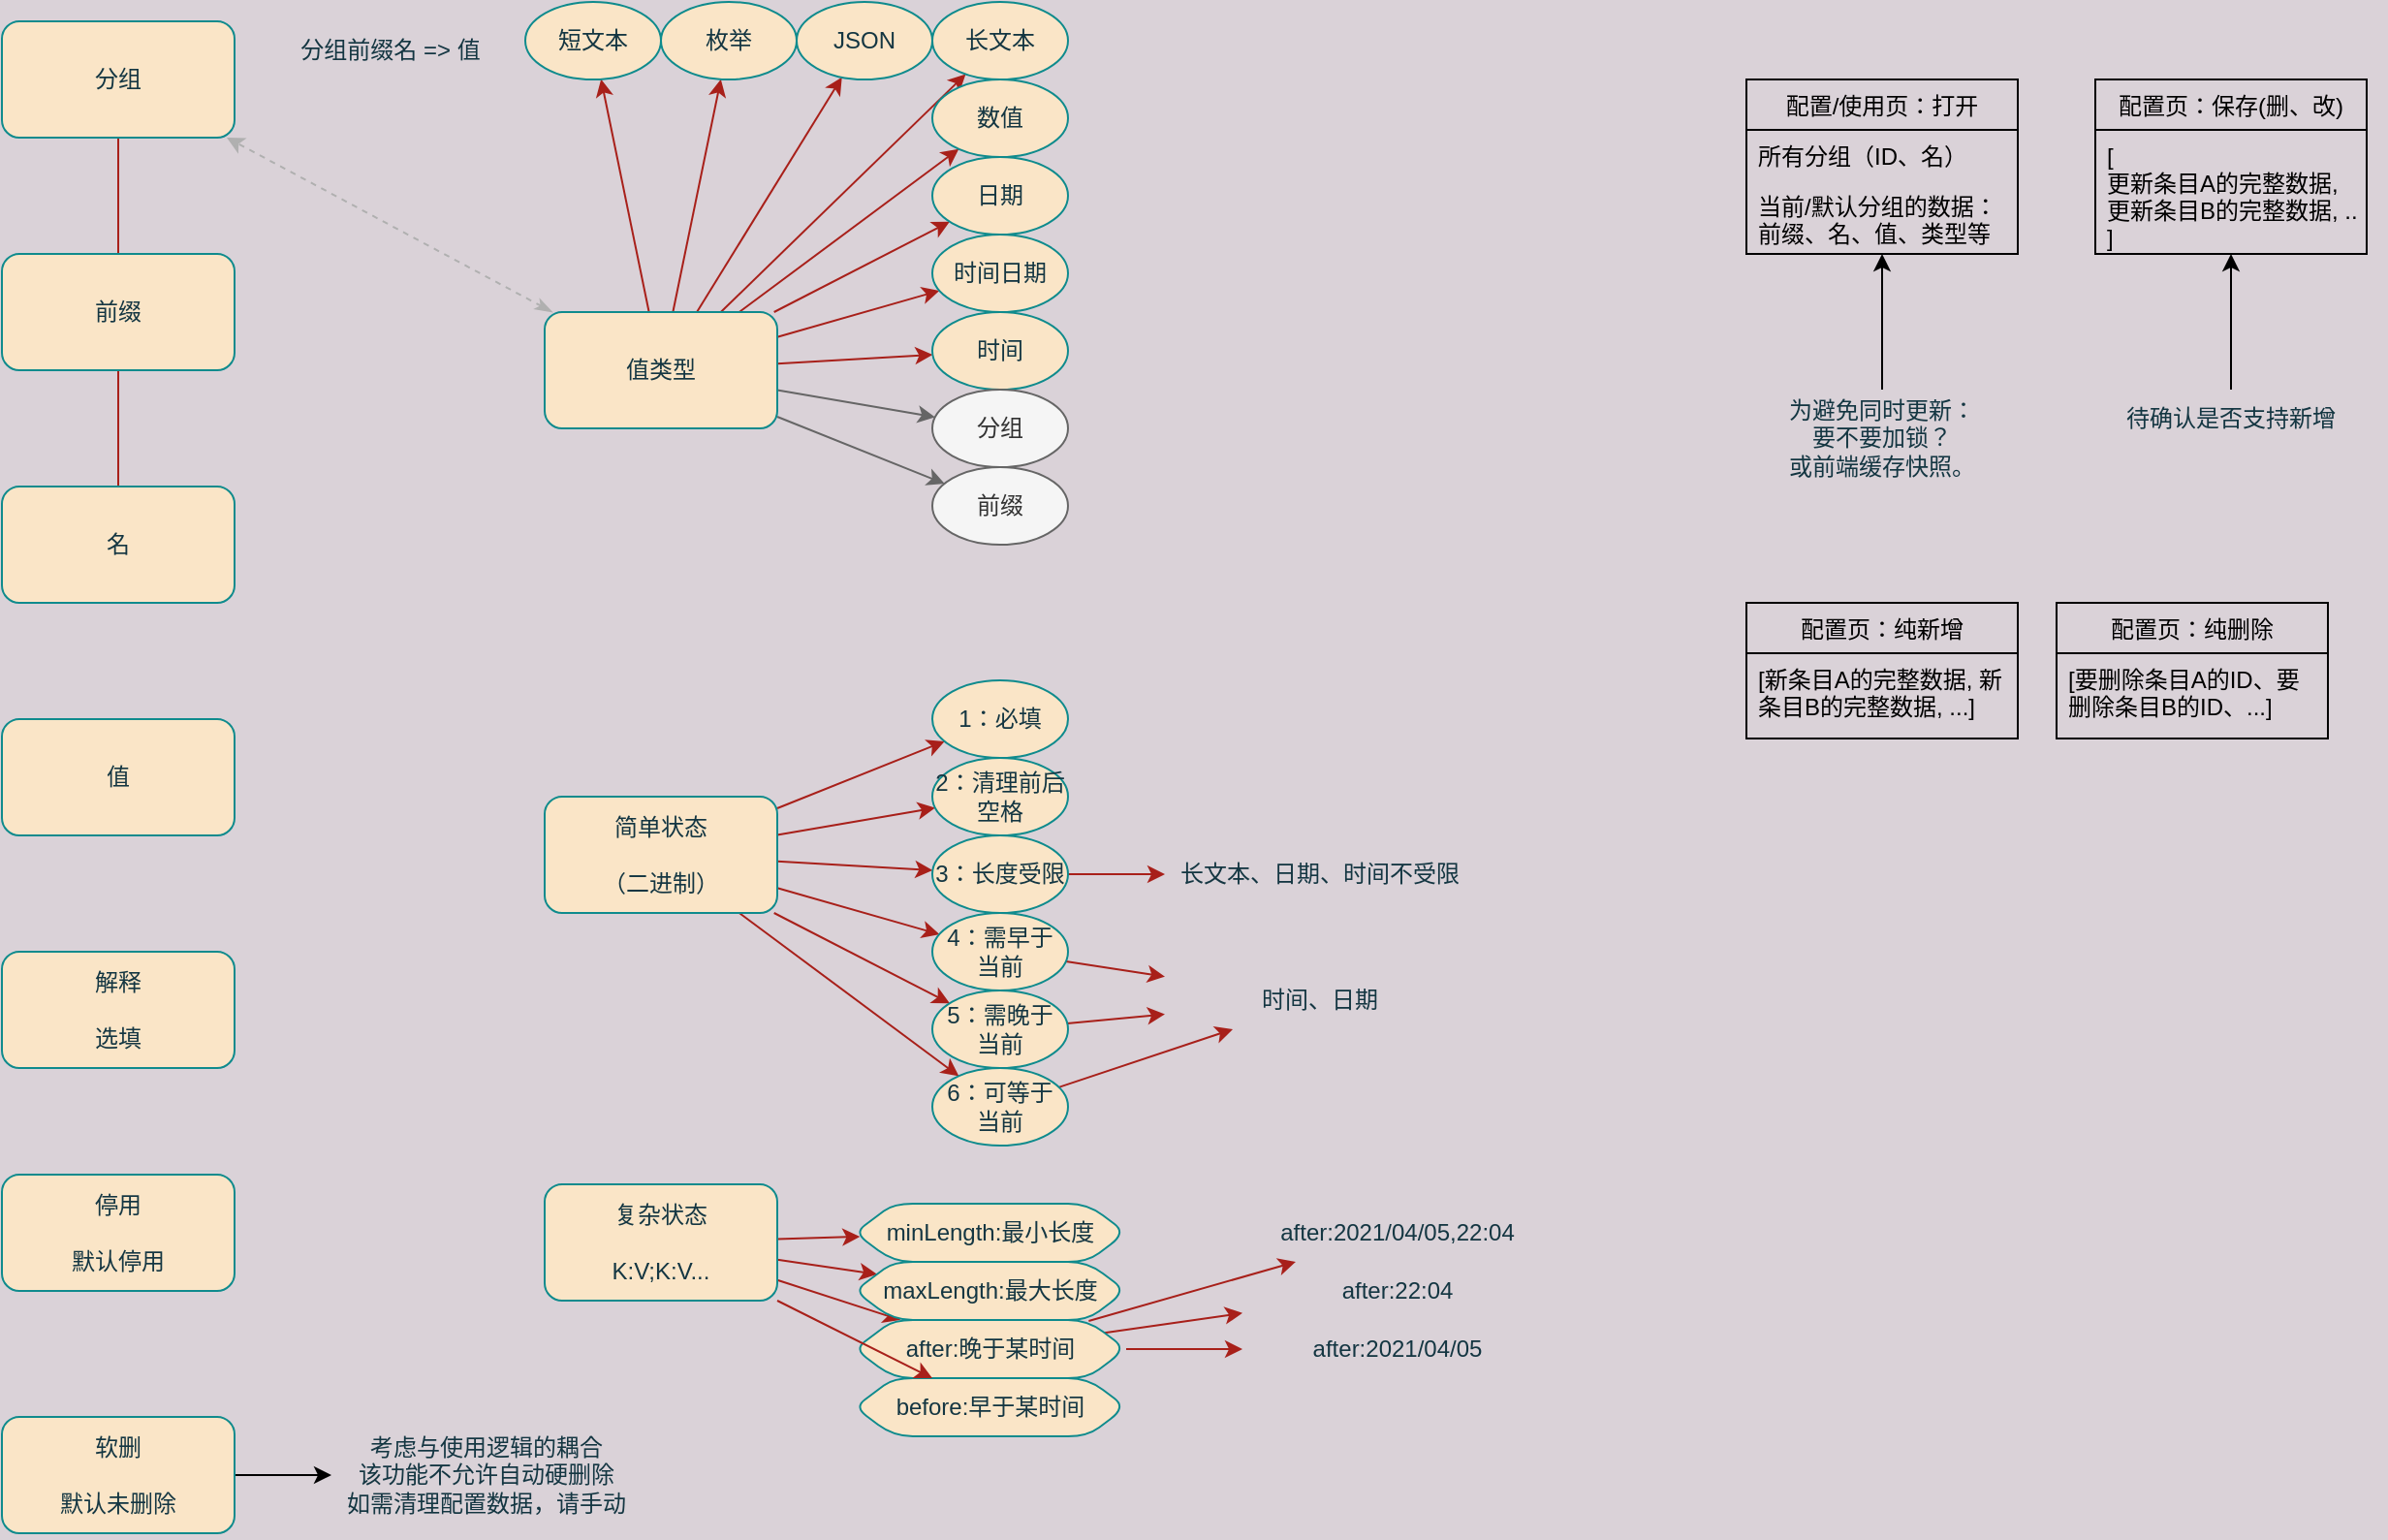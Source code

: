 <mxfile version="20.0.4" type="github">
  <diagram id="iMI9avvByJYGrVJphxww" name="配置表">
    <mxGraphModel dx="1422" dy="762" grid="1" gridSize="10" guides="1" tooltips="1" connect="1" arrows="1" fold="1" page="1" pageScale="1" pageWidth="827" pageHeight="1169" background="#DAD2D8" math="0" shadow="0">
      <root>
        <mxCell id="0" />
        <mxCell id="1" parent="0" />
        <mxCell id="czFrzgMa1SwxG-ueNA2U-9" style="rounded=1;orthogonalLoop=1;jettySize=auto;html=1;labelBackgroundColor=#DAD2D8;strokeColor=#A8201A;fontColor=#143642;" parent="1" source="czFrzgMa1SwxG-ueNA2U-1" target="czFrzgMa1SwxG-ueNA2U-8" edge="1">
          <mxGeometry relative="1" as="geometry" />
        </mxCell>
        <mxCell id="czFrzgMa1SwxG-ueNA2U-11" style="rounded=1;orthogonalLoop=1;jettySize=auto;html=1;labelBackgroundColor=#DAD2D8;strokeColor=#A8201A;fontColor=#143642;" parent="1" source="czFrzgMa1SwxG-ueNA2U-1" target="czFrzgMa1SwxG-ueNA2U-10" edge="1">
          <mxGeometry relative="1" as="geometry" />
        </mxCell>
        <mxCell id="czFrzgMa1SwxG-ueNA2U-13" style="rounded=1;orthogonalLoop=1;jettySize=auto;html=1;labelBackgroundColor=#DAD2D8;strokeColor=#A8201A;fontColor=#143642;" parent="1" source="czFrzgMa1SwxG-ueNA2U-1" target="czFrzgMa1SwxG-ueNA2U-12" edge="1">
          <mxGeometry relative="1" as="geometry" />
        </mxCell>
        <mxCell id="czFrzgMa1SwxG-ueNA2U-15" style="rounded=1;orthogonalLoop=1;jettySize=auto;html=1;labelBackgroundColor=#DAD2D8;strokeColor=#A8201A;fontColor=#143642;" parent="1" source="czFrzgMa1SwxG-ueNA2U-1" target="czFrzgMa1SwxG-ueNA2U-14" edge="1">
          <mxGeometry relative="1" as="geometry" />
        </mxCell>
        <mxCell id="czFrzgMa1SwxG-ueNA2U-17" style="rounded=1;orthogonalLoop=1;jettySize=auto;html=1;labelBackgroundColor=#DAD2D8;strokeColor=#A8201A;fontColor=#143642;" parent="1" source="czFrzgMa1SwxG-ueNA2U-1" target="czFrzgMa1SwxG-ueNA2U-16" edge="1">
          <mxGeometry relative="1" as="geometry" />
        </mxCell>
        <mxCell id="czFrzgMa1SwxG-ueNA2U-20" style="rounded=1;orthogonalLoop=1;jettySize=auto;html=1;labelBackgroundColor=#DAD2D8;strokeColor=#A8201A;fontColor=#143642;" parent="1" source="czFrzgMa1SwxG-ueNA2U-1" target="czFrzgMa1SwxG-ueNA2U-18" edge="1">
          <mxGeometry relative="1" as="geometry" />
        </mxCell>
        <mxCell id="czFrzgMa1SwxG-ueNA2U-23" style="edgeStyle=none;rounded=1;orthogonalLoop=1;jettySize=auto;html=1;elbow=vertical;labelBackgroundColor=#DAD2D8;strokeColor=#A8201A;fontColor=#143642;" parent="1" source="czFrzgMa1SwxG-ueNA2U-1" target="czFrzgMa1SwxG-ueNA2U-21" edge="1">
          <mxGeometry relative="1" as="geometry" />
        </mxCell>
        <mxCell id="czFrzgMa1SwxG-ueNA2U-25" style="edgeStyle=none;rounded=1;orthogonalLoop=1;jettySize=auto;html=1;elbow=vertical;labelBackgroundColor=#DAD2D8;strokeColor=#A8201A;fontColor=#143642;" parent="1" source="czFrzgMa1SwxG-ueNA2U-1" target="czFrzgMa1SwxG-ueNA2U-24" edge="1">
          <mxGeometry relative="1" as="geometry" />
        </mxCell>
        <mxCell id="czFrzgMa1SwxG-ueNA2U-73" style="rounded=1;sketch=0;orthogonalLoop=1;jettySize=auto;html=1;fontColor=#143642;strokeColor=#666666;fillColor=#f5f5f5;" parent="1" source="czFrzgMa1SwxG-ueNA2U-1" target="czFrzgMa1SwxG-ueNA2U-72" edge="1">
          <mxGeometry relative="1" as="geometry" />
        </mxCell>
        <mxCell id="czFrzgMa1SwxG-ueNA2U-74" style="edgeStyle=none;curved=0;rounded=1;sketch=0;orthogonalLoop=1;jettySize=auto;html=1;fontColor=#143642;strokeColor=#B0B0B0;fillColor=#FAE5C7;startArrow=classicThin;startFill=1;dashed=1;" parent="1" source="czFrzgMa1SwxG-ueNA2U-1" target="czFrzgMa1SwxG-ueNA2U-2" edge="1">
          <mxGeometry relative="1" as="geometry" />
        </mxCell>
        <mxCell id="G_joC-zrVO_ibv1kbdwe-27" style="rounded=0;orthogonalLoop=1;jettySize=auto;html=1;fillColor=#f5f5f5;strokeColor=#666666;" edge="1" parent="1" source="czFrzgMa1SwxG-ueNA2U-1" target="G_joC-zrVO_ibv1kbdwe-26">
          <mxGeometry relative="1" as="geometry" />
        </mxCell>
        <mxCell id="czFrzgMa1SwxG-ueNA2U-1" value="值类型" style="rounded=1;whiteSpace=wrap;html=1;fillColor=#FAE5C7;strokeColor=#0F8B8D;fontColor=#143642;" parent="1" vertex="1">
          <mxGeometry x="320" y="190" width="120" height="60" as="geometry" />
        </mxCell>
        <mxCell id="czFrzgMa1SwxG-ueNA2U-75" value="" style="edgeStyle=none;curved=0;rounded=1;sketch=0;orthogonalLoop=1;jettySize=auto;html=1;fontColor=#143642;startArrow=none;startFill=0;strokeColor=#A8201A;fillColor=#FAE5C7;endArrow=none;endFill=0;" parent="1" source="czFrzgMa1SwxG-ueNA2U-2" target="czFrzgMa1SwxG-ueNA2U-3" edge="1">
          <mxGeometry relative="1" as="geometry" />
        </mxCell>
        <mxCell id="czFrzgMa1SwxG-ueNA2U-2" value="分组" style="rounded=1;whiteSpace=wrap;html=1;fillColor=#FAE5C7;strokeColor=#0F8B8D;fontColor=#143642;" parent="1" vertex="1">
          <mxGeometry x="40" y="40" width="120" height="60" as="geometry" />
        </mxCell>
        <mxCell id="czFrzgMa1SwxG-ueNA2U-76" value="" style="edgeStyle=none;curved=0;rounded=1;sketch=0;orthogonalLoop=1;jettySize=auto;html=1;fontColor=#143642;startArrow=none;startFill=0;endArrow=none;endFill=0;strokeColor=#A8201A;fillColor=#FAE5C7;" parent="1" source="czFrzgMa1SwxG-ueNA2U-3" target="czFrzgMa1SwxG-ueNA2U-4" edge="1">
          <mxGeometry relative="1" as="geometry" />
        </mxCell>
        <mxCell id="czFrzgMa1SwxG-ueNA2U-3" value="前缀" style="rounded=1;whiteSpace=wrap;html=1;fillColor=#FAE5C7;strokeColor=#0F8B8D;fontColor=#143642;" parent="1" vertex="1">
          <mxGeometry x="40" y="160" width="120" height="60" as="geometry" />
        </mxCell>
        <mxCell id="czFrzgMa1SwxG-ueNA2U-4" value="名" style="rounded=1;whiteSpace=wrap;html=1;fillColor=#FAE5C7;strokeColor=#0F8B8D;fontColor=#143642;" parent="1" vertex="1">
          <mxGeometry x="40" y="280" width="120" height="60" as="geometry" />
        </mxCell>
        <mxCell id="czFrzgMa1SwxG-ueNA2U-5" value="值" style="rounded=1;whiteSpace=wrap;html=1;fillColor=#FAE5C7;strokeColor=#0F8B8D;fontColor=#143642;" parent="1" vertex="1">
          <mxGeometry x="40" y="400" width="120" height="60" as="geometry" />
        </mxCell>
        <mxCell id="czFrzgMa1SwxG-ueNA2U-27" style="edgeStyle=none;rounded=1;orthogonalLoop=1;jettySize=auto;html=1;elbow=vertical;labelBackgroundColor=#DAD2D8;strokeColor=#A8201A;fontColor=#143642;" parent="1" source="czFrzgMa1SwxG-ueNA2U-6" target="czFrzgMa1SwxG-ueNA2U-26" edge="1">
          <mxGeometry relative="1" as="geometry" />
        </mxCell>
        <mxCell id="czFrzgMa1SwxG-ueNA2U-29" style="edgeStyle=none;rounded=1;orthogonalLoop=1;jettySize=auto;html=1;elbow=vertical;labelBackgroundColor=#DAD2D8;strokeColor=#A8201A;fontColor=#143642;" parent="1" source="czFrzgMa1SwxG-ueNA2U-6" target="czFrzgMa1SwxG-ueNA2U-28" edge="1">
          <mxGeometry relative="1" as="geometry" />
        </mxCell>
        <mxCell id="czFrzgMa1SwxG-ueNA2U-39" style="edgeStyle=none;rounded=1;orthogonalLoop=1;jettySize=auto;html=1;elbow=vertical;labelBackgroundColor=#DAD2D8;strokeColor=#A8201A;fontColor=#143642;" parent="1" source="czFrzgMa1SwxG-ueNA2U-6" target="czFrzgMa1SwxG-ueNA2U-38" edge="1">
          <mxGeometry relative="1" as="geometry" />
        </mxCell>
        <mxCell id="czFrzgMa1SwxG-ueNA2U-51" style="edgeStyle=none;rounded=1;orthogonalLoop=1;jettySize=auto;html=1;elbow=vertical;labelBackgroundColor=#DAD2D8;strokeColor=#A8201A;fontColor=#143642;" parent="1" source="czFrzgMa1SwxG-ueNA2U-6" target="czFrzgMa1SwxG-ueNA2U-50" edge="1">
          <mxGeometry relative="1" as="geometry" />
        </mxCell>
        <mxCell id="czFrzgMa1SwxG-ueNA2U-58" style="edgeStyle=none;rounded=1;orthogonalLoop=1;jettySize=auto;html=1;elbow=vertical;labelBackgroundColor=#DAD2D8;strokeColor=#A8201A;fontColor=#143642;" parent="1" source="czFrzgMa1SwxG-ueNA2U-6" target="czFrzgMa1SwxG-ueNA2U-56" edge="1">
          <mxGeometry relative="1" as="geometry" />
        </mxCell>
        <mxCell id="czFrzgMa1SwxG-ueNA2U-71" style="edgeStyle=none;shape=connector;rounded=1;orthogonalLoop=1;jettySize=auto;html=1;labelBackgroundColor=#DAD2D8;fontFamily=Helvetica;fontSize=11;fontColor=#143642;endArrow=classic;strokeColor=#A8201A;elbow=vertical;" parent="1" source="czFrzgMa1SwxG-ueNA2U-6" target="czFrzgMa1SwxG-ueNA2U-69" edge="1">
          <mxGeometry relative="1" as="geometry" />
        </mxCell>
        <mxCell id="czFrzgMa1SwxG-ueNA2U-6" value="简单状态&lt;br&gt;&lt;br&gt;（二进制）" style="rounded=1;whiteSpace=wrap;html=1;fillColor=#FAE5C7;strokeColor=#0F8B8D;fontColor=#143642;" parent="1" vertex="1">
          <mxGeometry x="320" y="440" width="120" height="60" as="geometry" />
        </mxCell>
        <mxCell id="czFrzgMa1SwxG-ueNA2U-8" value="短文本" style="ellipse;whiteSpace=wrap;html=1;rounded=1;fillColor=#FAE5C7;strokeColor=#0F8B8D;fontColor=#143642;" parent="1" vertex="1">
          <mxGeometry x="310" y="30" width="70" height="40" as="geometry" />
        </mxCell>
        <mxCell id="czFrzgMa1SwxG-ueNA2U-10" value="长文本" style="ellipse;whiteSpace=wrap;html=1;rounded=1;fillColor=#FAE5C7;strokeColor=#0F8B8D;fontColor=#143642;" parent="1" vertex="1">
          <mxGeometry x="520" y="30" width="70" height="40" as="geometry" />
        </mxCell>
        <mxCell id="czFrzgMa1SwxG-ueNA2U-12" value="数值" style="ellipse;whiteSpace=wrap;html=1;rounded=1;fillColor=#FAE5C7;strokeColor=#0F8B8D;fontColor=#143642;" parent="1" vertex="1">
          <mxGeometry x="520" y="70" width="70" height="40" as="geometry" />
        </mxCell>
        <mxCell id="czFrzgMa1SwxG-ueNA2U-14" value="日期" style="ellipse;whiteSpace=wrap;html=1;rounded=1;fillColor=#FAE5C7;strokeColor=#0F8B8D;fontColor=#143642;" parent="1" vertex="1">
          <mxGeometry x="520" y="110" width="70" height="40" as="geometry" />
        </mxCell>
        <mxCell id="czFrzgMa1SwxG-ueNA2U-16" value="时间日期" style="ellipse;whiteSpace=wrap;html=1;rounded=1;fillColor=#FAE5C7;strokeColor=#0F8B8D;fontColor=#143642;" parent="1" vertex="1">
          <mxGeometry x="520" y="150" width="70" height="40" as="geometry" />
        </mxCell>
        <mxCell id="czFrzgMa1SwxG-ueNA2U-18" value="时间" style="ellipse;whiteSpace=wrap;html=1;rounded=1;fillColor=#FAE5C7;strokeColor=#0F8B8D;fontColor=#143642;" parent="1" vertex="1">
          <mxGeometry x="520" y="190" width="70" height="40" as="geometry" />
        </mxCell>
        <mxCell id="czFrzgMa1SwxG-ueNA2U-21" value="枚举" style="ellipse;whiteSpace=wrap;html=1;rounded=1;fillColor=#FAE5C7;strokeColor=#0F8B8D;fontColor=#143642;" parent="1" vertex="1">
          <mxGeometry x="380" y="30" width="70" height="40" as="geometry" />
        </mxCell>
        <mxCell id="czFrzgMa1SwxG-ueNA2U-24" value="JSON" style="ellipse;whiteSpace=wrap;html=1;rounded=1;fillColor=#FAE5C7;strokeColor=#0F8B8D;fontColor=#143642;" parent="1" vertex="1">
          <mxGeometry x="450" y="30" width="70" height="40" as="geometry" />
        </mxCell>
        <mxCell id="czFrzgMa1SwxG-ueNA2U-26" value="1：必填" style="ellipse;whiteSpace=wrap;html=1;rounded=1;fillColor=#FAE5C7;strokeColor=#0F8B8D;fontColor=#143642;" parent="1" vertex="1">
          <mxGeometry x="520" y="380" width="70" height="40" as="geometry" />
        </mxCell>
        <mxCell id="czFrzgMa1SwxG-ueNA2U-28" value="2：清理前后空格" style="ellipse;whiteSpace=wrap;html=1;rounded=1;fillColor=#FAE5C7;strokeColor=#0F8B8D;fontColor=#143642;" parent="1" vertex="1">
          <mxGeometry x="520" y="420" width="70" height="40" as="geometry" />
        </mxCell>
        <mxCell id="czFrzgMa1SwxG-ueNA2U-33" value="分组前缀名 =&amp;gt; 值" style="text;html=1;align=center;verticalAlign=middle;resizable=0;points=[];autosize=1;strokeColor=none;fillColor=none;fontColor=#143642;" parent="1" vertex="1">
          <mxGeometry x="180" y="40" width="120" height="30" as="geometry" />
        </mxCell>
        <mxCell id="czFrzgMa1SwxG-ueNA2U-34" value="解释&lt;br&gt;&lt;br&gt;选填" style="rounded=1;whiteSpace=wrap;html=1;fillColor=#FAE5C7;strokeColor=#0F8B8D;fontColor=#143642;" parent="1" vertex="1">
          <mxGeometry x="40" y="520" width="120" height="60" as="geometry" />
        </mxCell>
        <mxCell id="czFrzgMa1SwxG-ueNA2U-44" style="edgeStyle=none;rounded=1;orthogonalLoop=1;jettySize=auto;html=1;elbow=vertical;labelBackgroundColor=#DAD2D8;strokeColor=#A8201A;fontColor=#143642;" parent="1" source="czFrzgMa1SwxG-ueNA2U-35" target="czFrzgMa1SwxG-ueNA2U-46" edge="1">
          <mxGeometry relative="1" as="geometry">
            <mxPoint x="495" y="670" as="targetPoint" />
          </mxGeometry>
        </mxCell>
        <mxCell id="czFrzgMa1SwxG-ueNA2U-48" style="edgeStyle=none;rounded=1;orthogonalLoop=1;jettySize=auto;html=1;elbow=vertical;labelBackgroundColor=#DAD2D8;strokeColor=#A8201A;fontColor=#143642;" parent="1" source="czFrzgMa1SwxG-ueNA2U-35" target="czFrzgMa1SwxG-ueNA2U-47" edge="1">
          <mxGeometry relative="1" as="geometry" />
        </mxCell>
        <mxCell id="czFrzgMa1SwxG-ueNA2U-65" style="edgeStyle=none;rounded=1;orthogonalLoop=1;jettySize=auto;html=1;elbow=vertical;labelBackgroundColor=#DAD2D8;strokeColor=#A8201A;fontColor=#143642;" parent="1" source="czFrzgMa1SwxG-ueNA2U-35" target="czFrzgMa1SwxG-ueNA2U-49" edge="1">
          <mxGeometry relative="1" as="geometry" />
        </mxCell>
        <mxCell id="czFrzgMa1SwxG-ueNA2U-35" value="复杂状态&lt;br&gt;&lt;br&gt;K:V;K:V..." style="rounded=1;whiteSpace=wrap;html=1;fillColor=#FAE5C7;strokeColor=#0F8B8D;fontColor=#143642;" parent="1" vertex="1">
          <mxGeometry x="320" y="640" width="120" height="60" as="geometry" />
        </mxCell>
        <mxCell id="czFrzgMa1SwxG-ueNA2U-42" style="edgeStyle=none;rounded=1;orthogonalLoop=1;jettySize=auto;html=1;elbow=vertical;labelBackgroundColor=#DAD2D8;strokeColor=#A8201A;fontColor=#143642;" parent="1" source="czFrzgMa1SwxG-ueNA2U-38" target="czFrzgMa1SwxG-ueNA2U-41" edge="1">
          <mxGeometry relative="1" as="geometry" />
        </mxCell>
        <mxCell id="czFrzgMa1SwxG-ueNA2U-38" value="3：长度受限" style="ellipse;whiteSpace=wrap;html=1;rounded=1;fillColor=#FAE5C7;strokeColor=#0F8B8D;fontColor=#143642;" parent="1" vertex="1">
          <mxGeometry x="520" y="460" width="70" height="40" as="geometry" />
        </mxCell>
        <mxCell id="czFrzgMa1SwxG-ueNA2U-41" value="长文本、日期、时间不受限" style="text;html=1;strokeColor=none;fillColor=none;align=center;verticalAlign=middle;whiteSpace=wrap;rounded=0;fontColor=#143642;" parent="1" vertex="1">
          <mxGeometry x="640" y="465" width="160" height="30" as="geometry" />
        </mxCell>
        <mxCell id="czFrzgMa1SwxG-ueNA2U-46" value="maxLength:最大长度" style="shape=hexagon;perimeter=hexagonPerimeter2;whiteSpace=wrap;html=1;fixedSize=1;rounded=1;fillColor=#FAE5C7;strokeColor=#0F8B8D;fontColor=#143642;" parent="1" vertex="1">
          <mxGeometry x="480" y="680" width="140" height="30" as="geometry" />
        </mxCell>
        <mxCell id="czFrzgMa1SwxG-ueNA2U-47" value="minLength:最小长度" style="shape=hexagon;perimeter=hexagonPerimeter2;whiteSpace=wrap;html=1;fixedSize=1;rounded=1;fillColor=#FAE5C7;strokeColor=#0F8B8D;fontColor=#143642;" parent="1" vertex="1">
          <mxGeometry x="480" y="650" width="140" height="30" as="geometry" />
        </mxCell>
        <mxCell id="czFrzgMa1SwxG-ueNA2U-60" style="edgeStyle=none;rounded=1;orthogonalLoop=1;jettySize=auto;html=1;elbow=vertical;labelBackgroundColor=#DAD2D8;strokeColor=#A8201A;fontColor=#143642;" parent="1" source="czFrzgMa1SwxG-ueNA2U-49" target="czFrzgMa1SwxG-ueNA2U-59" edge="1">
          <mxGeometry relative="1" as="geometry" />
        </mxCell>
        <mxCell id="czFrzgMa1SwxG-ueNA2U-62" style="edgeStyle=none;rounded=1;orthogonalLoop=1;jettySize=auto;html=1;elbow=vertical;labelBackgroundColor=#DAD2D8;strokeColor=#A8201A;fontColor=#143642;" parent="1" source="czFrzgMa1SwxG-ueNA2U-49" target="czFrzgMa1SwxG-ueNA2U-61" edge="1">
          <mxGeometry relative="1" as="geometry" />
        </mxCell>
        <mxCell id="czFrzgMa1SwxG-ueNA2U-64" style="edgeStyle=none;rounded=1;orthogonalLoop=1;jettySize=auto;html=1;elbow=vertical;labelBackgroundColor=#DAD2D8;strokeColor=#A8201A;fontColor=#143642;" parent="1" source="czFrzgMa1SwxG-ueNA2U-49" target="czFrzgMa1SwxG-ueNA2U-63" edge="1">
          <mxGeometry relative="1" as="geometry" />
        </mxCell>
        <mxCell id="czFrzgMa1SwxG-ueNA2U-49" value="after:晚于某时间" style="shape=hexagon;perimeter=hexagonPerimeter2;whiteSpace=wrap;html=1;fixedSize=1;rounded=1;fillColor=#FAE5C7;strokeColor=#0F8B8D;fontColor=#143642;" parent="1" vertex="1">
          <mxGeometry x="480" y="710" width="140" height="30" as="geometry" />
        </mxCell>
        <mxCell id="czFrzgMa1SwxG-ueNA2U-53" value="" style="edgeStyle=none;rounded=1;orthogonalLoop=1;jettySize=auto;html=1;elbow=vertical;labelBackgroundColor=#DAD2D8;strokeColor=#A8201A;fontColor=#143642;" parent="1" source="czFrzgMa1SwxG-ueNA2U-50" target="czFrzgMa1SwxG-ueNA2U-52" edge="1">
          <mxGeometry relative="1" as="geometry" />
        </mxCell>
        <mxCell id="czFrzgMa1SwxG-ueNA2U-50" value="4：需早于&lt;br&gt;当前" style="ellipse;whiteSpace=wrap;html=1;rounded=1;fillColor=#FAE5C7;strokeColor=#0F8B8D;fontColor=#143642;" parent="1" vertex="1">
          <mxGeometry x="520" y="500" width="70" height="40" as="geometry" />
        </mxCell>
        <mxCell id="czFrzgMa1SwxG-ueNA2U-52" value="时间、日期" style="text;html=1;strokeColor=none;fillColor=none;align=center;verticalAlign=middle;whiteSpace=wrap;rounded=0;fontColor=#143642;" parent="1" vertex="1">
          <mxGeometry x="640" y="530" width="160" height="30" as="geometry" />
        </mxCell>
        <mxCell id="czFrzgMa1SwxG-ueNA2U-55" value="" style="edgeStyle=none;rounded=1;orthogonalLoop=1;jettySize=auto;html=1;elbow=vertical;labelBackgroundColor=#DAD2D8;strokeColor=#A8201A;fontColor=#143642;" parent="1" source="czFrzgMa1SwxG-ueNA2U-56" target="czFrzgMa1SwxG-ueNA2U-52" edge="1">
          <mxGeometry relative="1" as="geometry">
            <mxPoint x="640" y="560" as="targetPoint" />
          </mxGeometry>
        </mxCell>
        <mxCell id="czFrzgMa1SwxG-ueNA2U-56" value="5：需晚于&lt;br&gt;当前" style="ellipse;whiteSpace=wrap;html=1;rounded=1;fillColor=#FAE5C7;strokeColor=#0F8B8D;fontColor=#143642;" parent="1" vertex="1">
          <mxGeometry x="520" y="540" width="70" height="40" as="geometry" />
        </mxCell>
        <mxCell id="czFrzgMa1SwxG-ueNA2U-59" value="after:2021/04/05,22:04" style="text;html=1;strokeColor=none;fillColor=none;align=center;verticalAlign=middle;whiteSpace=wrap;rounded=0;fontColor=#143642;" parent="1" vertex="1">
          <mxGeometry x="680" y="650" width="160" height="30" as="geometry" />
        </mxCell>
        <mxCell id="czFrzgMa1SwxG-ueNA2U-61" value="after:22:04" style="text;html=1;strokeColor=none;fillColor=none;align=center;verticalAlign=middle;whiteSpace=wrap;rounded=0;fontColor=#143642;" parent="1" vertex="1">
          <mxGeometry x="680" y="680" width="160" height="30" as="geometry" />
        </mxCell>
        <mxCell id="czFrzgMa1SwxG-ueNA2U-63" value="after:2021/04/05" style="text;html=1;strokeColor=none;fillColor=none;align=center;verticalAlign=middle;whiteSpace=wrap;rounded=0;fontColor=#143642;" parent="1" vertex="1">
          <mxGeometry x="680" y="710" width="160" height="30" as="geometry" />
        </mxCell>
        <mxCell id="czFrzgMa1SwxG-ueNA2U-66" value="before:早于某时间" style="shape=hexagon;perimeter=hexagonPerimeter2;whiteSpace=wrap;html=1;fixedSize=1;rounded=1;fillColor=#FAE5C7;strokeColor=#0F8B8D;fontColor=#143642;" parent="1" vertex="1">
          <mxGeometry x="480" y="740" width="140" height="30" as="geometry" />
        </mxCell>
        <mxCell id="czFrzgMa1SwxG-ueNA2U-67" style="edgeStyle=none;rounded=1;orthogonalLoop=1;jettySize=auto;html=1;elbow=vertical;labelBackgroundColor=#DAD2D8;strokeColor=#A8201A;fontColor=#143642;" parent="1" source="czFrzgMa1SwxG-ueNA2U-35" target="czFrzgMa1SwxG-ueNA2U-66" edge="1">
          <mxGeometry relative="1" as="geometry" />
        </mxCell>
        <mxCell id="czFrzgMa1SwxG-ueNA2U-70" style="edgeStyle=none;shape=connector;rounded=1;orthogonalLoop=1;jettySize=auto;html=1;labelBackgroundColor=#DAD2D8;fontFamily=Helvetica;fontSize=11;fontColor=#143642;endArrow=classic;strokeColor=#A8201A;elbow=vertical;" parent="1" source="czFrzgMa1SwxG-ueNA2U-69" target="czFrzgMa1SwxG-ueNA2U-52" edge="1">
          <mxGeometry relative="1" as="geometry" />
        </mxCell>
        <mxCell id="czFrzgMa1SwxG-ueNA2U-69" value="6：可等于&lt;br&gt;当前" style="ellipse;whiteSpace=wrap;html=1;rounded=1;fillColor=#FAE5C7;strokeColor=#0F8B8D;fontColor=#143642;" parent="1" vertex="1">
          <mxGeometry x="520" y="580" width="70" height="40" as="geometry" />
        </mxCell>
        <mxCell id="czFrzgMa1SwxG-ueNA2U-72" value="分组" style="ellipse;whiteSpace=wrap;html=1;rounded=1;fillColor=#f5f5f5;strokeColor=#666666;fontColor=#333333;" parent="1" vertex="1">
          <mxGeometry x="520" y="230" width="70" height="40" as="geometry" />
        </mxCell>
        <mxCell id="G_joC-zrVO_ibv1kbdwe-1" value="配置/使用页：打开" style="swimlane;fontStyle=0;childLayout=stackLayout;horizontal=1;startSize=26;fillColor=none;horizontalStack=0;resizeParent=1;resizeParentMax=0;resizeLast=0;collapsible=1;marginBottom=0;" vertex="1" parent="1">
          <mxGeometry x="940" y="70" width="140" height="90" as="geometry" />
        </mxCell>
        <mxCell id="G_joC-zrVO_ibv1kbdwe-2" value="所有分组（ID、名）" style="text;strokeColor=none;fillColor=none;align=left;verticalAlign=top;spacingLeft=4;spacingRight=4;overflow=hidden;rotatable=0;points=[[0,0.5],[1,0.5]];portConstraint=eastwest;" vertex="1" parent="G_joC-zrVO_ibv1kbdwe-1">
          <mxGeometry y="26" width="140" height="26" as="geometry" />
        </mxCell>
        <mxCell id="G_joC-zrVO_ibv1kbdwe-3" value="当前/默认分组的数据：&#xa;前缀、名、值、类型等" style="text;strokeColor=none;fillColor=none;align=left;verticalAlign=top;spacingLeft=4;spacingRight=4;overflow=hidden;rotatable=0;points=[[0,0.5],[1,0.5]];portConstraint=eastwest;" vertex="1" parent="G_joC-zrVO_ibv1kbdwe-1">
          <mxGeometry y="52" width="140" height="38" as="geometry" />
        </mxCell>
        <mxCell id="G_joC-zrVO_ibv1kbdwe-6" value="配置页：保存(删、改)" style="swimlane;fontStyle=0;childLayout=stackLayout;horizontal=1;startSize=26;fillColor=none;horizontalStack=0;resizeParent=1;resizeParentMax=0;resizeLast=0;collapsible=1;marginBottom=0;" vertex="1" parent="1">
          <mxGeometry x="1120" y="70" width="140" height="90" as="geometry" />
        </mxCell>
        <mxCell id="G_joC-zrVO_ibv1kbdwe-7" value="[&#xa;更新条目A的完整数据,&#xa;更新条目B的完整数据, ...&#xa;]" style="text;strokeColor=none;fillColor=none;align=left;verticalAlign=top;spacingLeft=4;spacingRight=4;overflow=hidden;rotatable=0;points=[[0,0.5],[1,0.5]];portConstraint=eastwest;" vertex="1" parent="G_joC-zrVO_ibv1kbdwe-6">
          <mxGeometry y="26" width="140" height="64" as="geometry" />
        </mxCell>
        <mxCell id="G_joC-zrVO_ibv1kbdwe-10" value="配置页：纯删除" style="swimlane;fontStyle=0;childLayout=stackLayout;horizontal=1;startSize=26;fillColor=none;horizontalStack=0;resizeParent=1;resizeParentMax=0;resizeLast=0;collapsible=1;marginBottom=0;" vertex="1" parent="1">
          <mxGeometry x="1100" y="340" width="140" height="70" as="geometry" />
        </mxCell>
        <mxCell id="G_joC-zrVO_ibv1kbdwe-11" value="[要删除条目A的ID、要&#xa;删除条目B的ID、...]" style="text;strokeColor=none;fillColor=none;align=left;verticalAlign=top;spacingLeft=4;spacingRight=4;overflow=hidden;rotatable=0;points=[[0,0.5],[1,0.5]];portConstraint=eastwest;" vertex="1" parent="G_joC-zrVO_ibv1kbdwe-10">
          <mxGeometry y="26" width="140" height="44" as="geometry" />
        </mxCell>
        <mxCell id="G_joC-zrVO_ibv1kbdwe-22" value="停用&lt;br&gt;&lt;br&gt;默认停用" style="rounded=1;whiteSpace=wrap;html=1;fillColor=#FAE5C7;strokeColor=#0F8B8D;fontColor=#143642;" vertex="1" parent="1">
          <mxGeometry x="40" y="635" width="120" height="60" as="geometry" />
        </mxCell>
        <mxCell id="G_joC-zrVO_ibv1kbdwe-25" style="edgeStyle=orthogonalEdgeStyle;rounded=0;orthogonalLoop=1;jettySize=auto;html=1;" edge="1" parent="1" source="G_joC-zrVO_ibv1kbdwe-23" target="G_joC-zrVO_ibv1kbdwe-24">
          <mxGeometry relative="1" as="geometry" />
        </mxCell>
        <mxCell id="G_joC-zrVO_ibv1kbdwe-23" value="软删&lt;br&gt;&lt;br&gt;默认未删除" style="rounded=1;whiteSpace=wrap;html=1;fillColor=#FAE5C7;strokeColor=#0F8B8D;fontColor=#143642;" vertex="1" parent="1">
          <mxGeometry x="40" y="760" width="120" height="60" as="geometry" />
        </mxCell>
        <mxCell id="G_joC-zrVO_ibv1kbdwe-24" value="考虑与使用逻辑的耦合&lt;br&gt;该功能不允许自动硬删除&lt;br&gt;如需清理配置数据，请手动" style="text;html=1;strokeColor=none;fillColor=none;align=center;verticalAlign=middle;whiteSpace=wrap;rounded=0;fontColor=#143642;" vertex="1" parent="1">
          <mxGeometry x="210" y="757.5" width="160" height="65" as="geometry" />
        </mxCell>
        <mxCell id="G_joC-zrVO_ibv1kbdwe-26" value="前缀" style="ellipse;whiteSpace=wrap;html=1;rounded=1;fillColor=#f5f5f5;strokeColor=#666666;fontColor=#333333;" vertex="1" parent="1">
          <mxGeometry x="520" y="270" width="70" height="40" as="geometry" />
        </mxCell>
        <mxCell id="G_joC-zrVO_ibv1kbdwe-28" value="配置页：纯新增" style="swimlane;fontStyle=0;childLayout=stackLayout;horizontal=1;startSize=26;fillColor=none;horizontalStack=0;resizeParent=1;resizeParentMax=0;resizeLast=0;collapsible=1;marginBottom=0;" vertex="1" parent="1">
          <mxGeometry x="940" y="340" width="140" height="70" as="geometry" />
        </mxCell>
        <mxCell id="G_joC-zrVO_ibv1kbdwe-29" value="[新条目A的完整数据, 新&#xa;条目B的完整数据, ...]" style="text;strokeColor=none;fillColor=none;align=left;verticalAlign=top;spacingLeft=4;spacingRight=4;overflow=hidden;rotatable=0;points=[[0,0.5],[1,0.5]];portConstraint=eastwest;" vertex="1" parent="G_joC-zrVO_ibv1kbdwe-28">
          <mxGeometry y="26" width="140" height="44" as="geometry" />
        </mxCell>
        <mxCell id="G_joC-zrVO_ibv1kbdwe-31" value="" style="edgeStyle=none;rounded=0;orthogonalLoop=1;jettySize=auto;html=1;" edge="1" parent="1" source="G_joC-zrVO_ibv1kbdwe-30" target="G_joC-zrVO_ibv1kbdwe-7">
          <mxGeometry relative="1" as="geometry" />
        </mxCell>
        <mxCell id="G_joC-zrVO_ibv1kbdwe-30" value="待确认是否支持新增" style="text;html=1;strokeColor=none;fillColor=none;align=center;verticalAlign=middle;whiteSpace=wrap;rounded=0;fontColor=#143642;" vertex="1" parent="1">
          <mxGeometry x="1110" y="230" width="160" height="30" as="geometry" />
        </mxCell>
        <mxCell id="G_joC-zrVO_ibv1kbdwe-33" style="edgeStyle=none;rounded=0;orthogonalLoop=1;jettySize=auto;html=1;" edge="1" parent="1" source="G_joC-zrVO_ibv1kbdwe-32" target="G_joC-zrVO_ibv1kbdwe-3">
          <mxGeometry relative="1" as="geometry" />
        </mxCell>
        <mxCell id="G_joC-zrVO_ibv1kbdwe-32" value="为避免同时更新：&lt;br&gt;要不要加锁？&lt;br&gt;或前端缓存快照。" style="text;html=1;strokeColor=none;fillColor=none;align=center;verticalAlign=middle;whiteSpace=wrap;rounded=0;fontColor=#143642;" vertex="1" parent="1">
          <mxGeometry x="930" y="230" width="160" height="50" as="geometry" />
        </mxCell>
      </root>
    </mxGraphModel>
  </diagram>
</mxfile>
